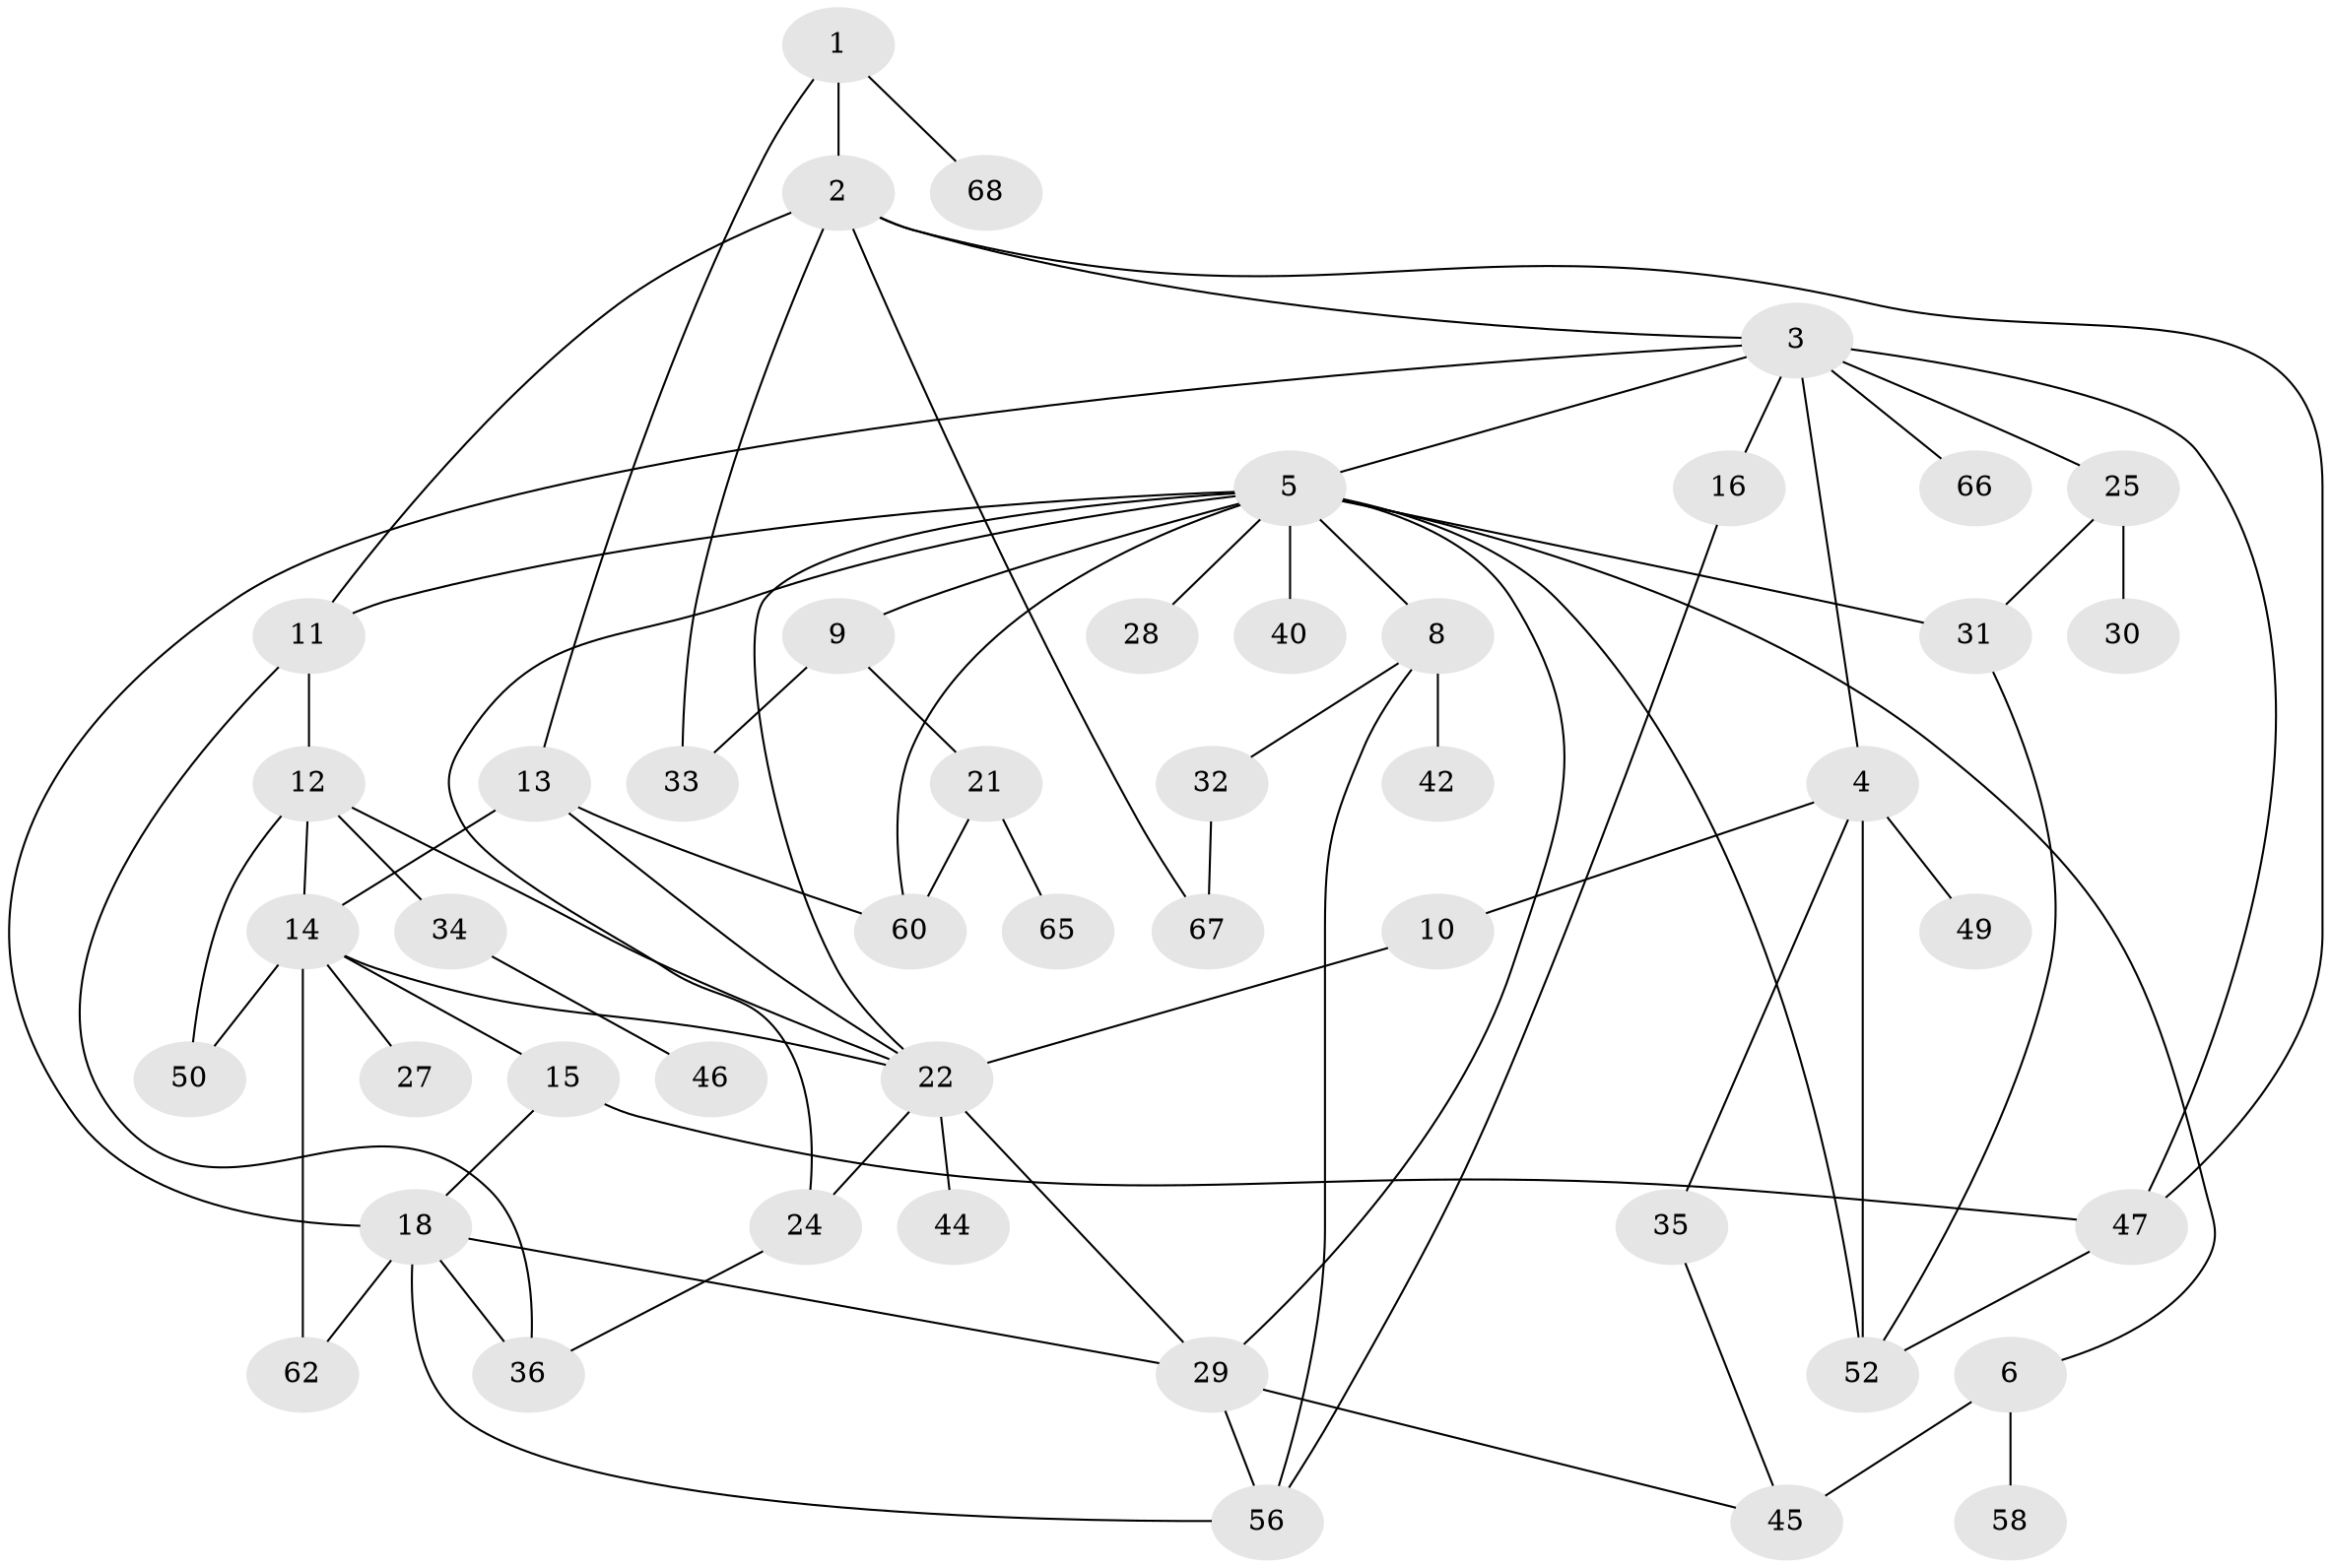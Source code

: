 // Generated by graph-tools (version 1.1) at 2025/51/02/27/25 19:51:40]
// undirected, 47 vertices, 75 edges
graph export_dot {
graph [start="1"]
  node [color=gray90,style=filled];
  1 [super="+43"];
  2 [super="+38"];
  3 [super="+61"];
  4 [super="+23"];
  5 [super="+7"];
  6 [super="+57"];
  8 [super="+17"];
  9;
  10;
  11 [super="+20"];
  12 [super="+19"];
  13;
  14 [super="+37"];
  15;
  16;
  18 [super="+26"];
  21 [super="+41"];
  22 [super="+39"];
  24;
  25 [super="+55"];
  27;
  28;
  29 [super="+59"];
  30;
  31 [super="+48"];
  32;
  33;
  34;
  35;
  36 [super="+51"];
  40;
  42;
  44;
  45 [super="+53"];
  46 [super="+54"];
  47 [super="+64"];
  49;
  50;
  52 [super="+70"];
  56 [super="+63"];
  58;
  60 [super="+69"];
  62;
  65;
  66;
  67;
  68;
  1 -- 2 [weight=3];
  1 -- 13;
  1 -- 68;
  2 -- 3;
  2 -- 67;
  2 -- 33;
  2 -- 11;
  2 -- 47;
  3 -- 4;
  3 -- 5;
  3 -- 16;
  3 -- 25;
  3 -- 47;
  3 -- 18;
  3 -- 66;
  4 -- 10;
  4 -- 52;
  4 -- 49;
  4 -- 35;
  5 -- 6;
  5 -- 8;
  5 -- 9;
  5 -- 11;
  5 -- 28;
  5 -- 31;
  5 -- 52;
  5 -- 22;
  5 -- 24;
  5 -- 40;
  5 -- 60;
  5 -- 29;
  6 -- 58;
  6 -- 45 [weight=2];
  8 -- 42;
  8 -- 32;
  8 -- 56;
  9 -- 21;
  9 -- 33;
  10 -- 22;
  11 -- 12;
  11 -- 36;
  12 -- 14;
  12 -- 34;
  12 -- 50;
  12 -- 22;
  13 -- 22;
  13 -- 14;
  13 -- 60;
  14 -- 15;
  14 -- 27 [weight=2];
  14 -- 62;
  14 -- 50;
  14 -- 22;
  15 -- 18;
  15 -- 47;
  16 -- 56;
  18 -- 62;
  18 -- 56;
  18 -- 36;
  18 -- 29;
  21 -- 65;
  21 -- 60;
  22 -- 24;
  22 -- 44;
  22 -- 29;
  24 -- 36;
  25 -- 30;
  25 -- 31;
  29 -- 56;
  29 -- 45;
  31 -- 52;
  32 -- 67;
  34 -- 46;
  35 -- 45;
  47 -- 52;
}
